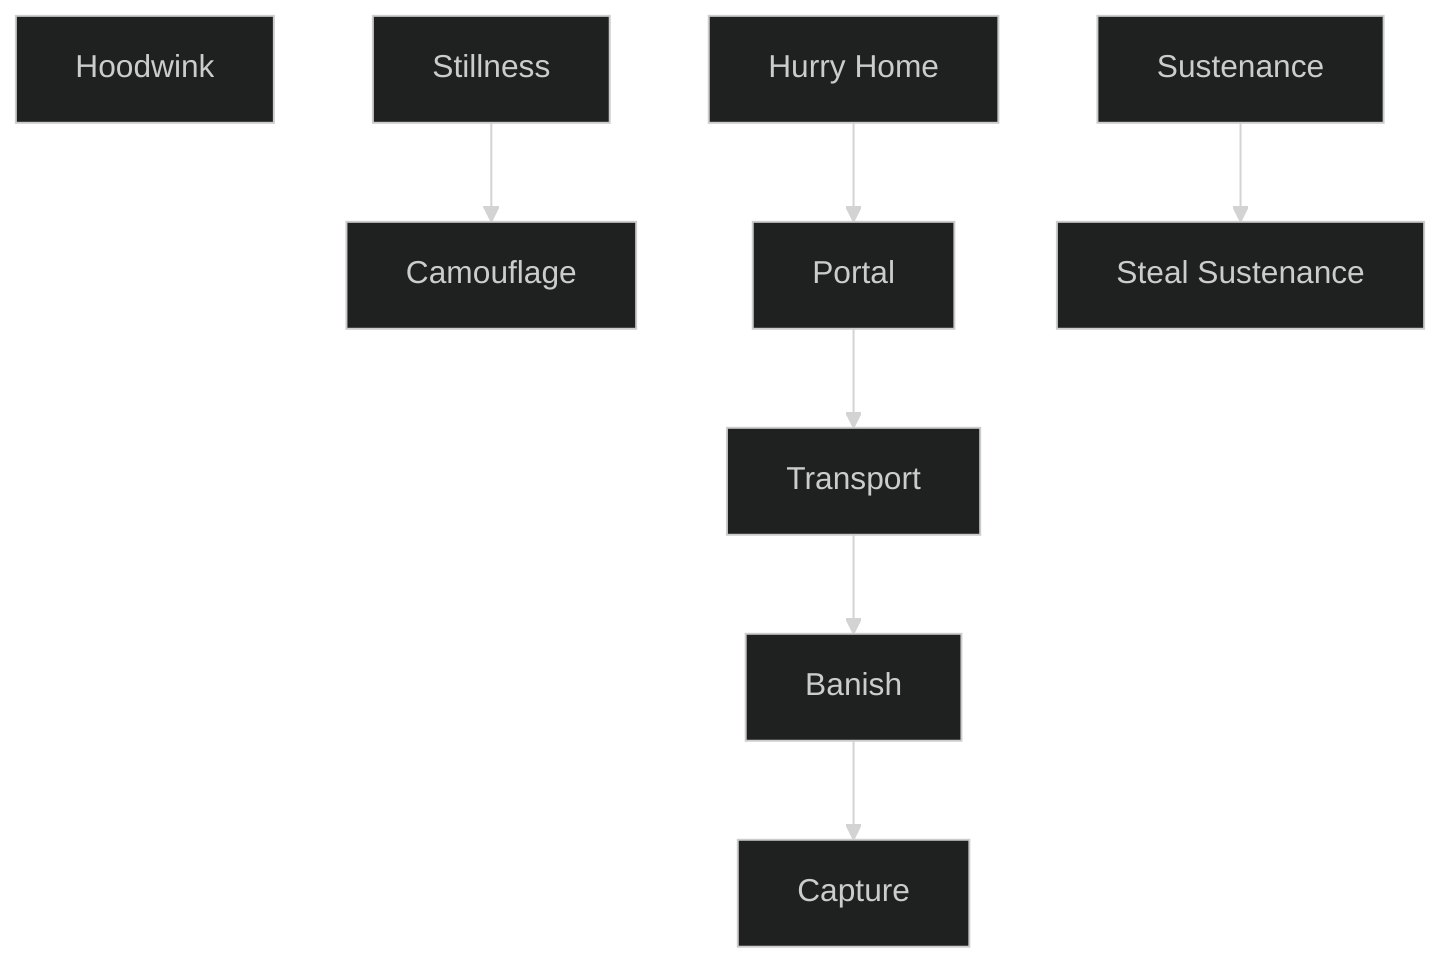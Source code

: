 ---
config:
  theme: dark
---
flowchart TD

    hoodwink[Hoodwink]
    click hoodwink callback "
        Hoodwink<br>
        <br>
        Cost: 8 motes, 1 Willpower<br>
        Duration: Instant<br>
        Type: Reflexive<br>
        Minimum Temperance: 2<br>
        Minimum Essence: 1<br>
        Prerequisite Charms: None<br>
        This Charm allows the spirit to temporarily distract the
        target, causing his attention to focus on something other
        than the spirit. Roll the spirit's Manipulation + Conviction
        with a difficulty equal to the target's Essence. Simple success
        distracts the target for a turn - long enough for the spirit
        to run away or dematerialize. Three or more extra successes
        distract the target from anything it was thinking about the
        spirit, such as suspicions, accusations, anger, etc. Five or
        more extra successes means the target does not remember
        the spirit until something or someone reminds him of what
        he was thinking. This Charm requires extra successes to
        distract a target who is feeling negative emotions toward the
        spirit, and it requires at least three additional success to
        affect someone in combat with it.
        "

    stillness[Stillness]
    click stillness callback "
        Stillness<br>
        <br>
        Cost: 3 motes<br>
        Duration: One scene<br>
        Type: Reflexive<br>
        Minimum Temperance: 1<br>
        Minimum Essence: 1<br>
        Prerequisite Charms: None<br>
        <br>
        This Charm allows the spirit to remain absolutely,
        perfectly still.
        "

    camouflage[Camouflage]
    stillness --> camouflage
    click camouflage callback "
        Camouflage<br>
        <br>
        Cost: 10 motes<br>
        Duration: One scene<br>
        Type: Simple<br>
        Minimum Temperance: 3<br>
        Minimum Essence: 2<br>
        Prerequisite Charms: Stillness<br>
        <br>
        This Charm allows the spirit to camouflage itself within
        whatever environment it happens to be in. A spirit standing
        against a rock takes on the coloration of that rock, and its
        edges might soften a bit, making its outline difficult to make
        out against the background. Roll the spirit's Wits + Temperance.
        Successes on this roll are added to any successes on the
        spirit's Dexterity + Stealth roll if it is attempting to actively
        hide. The result is the number of successes observers' players
        must roll on their Wits + Temperance checks (four net
        successes are required if the spirit is still, three if it moves
        slowly, two if it moves normally, and one if it moves quickly).
        "

    hurry_home[Hurry Home]
    click hurry_home callback "
        Hurry Home<br>
        <br>
        Cost: 10 motes, 1 Willpower<br>
        Duration: Instant<br>
        Type: Reflexive<br>
        Minimum Temperance: 2<br>
        Minimum Essence: 1<br>
        Prerequisite Charms: None<br>
        <br>
        With a successful Wits + Temperance check, a spirit
        may escape whatever situation it is in and return to its own
        home — what exactly constitutes the spirit's home is a
        matter for Storyteller discretion. The more tense and
        hurried the situation, the more successes the spirit requires.
        One success is all that's needed in a relaxed, quiet
        setting. Five successes take the spirit home even in the
        middle of a combat.
        "

    portal[Portal]
    hurry_home --> portal
    click portal callback "
        Portal<br>
        <br>
        Cost: 15 motes, 1 Willpower<br>
        Duration: One turn<br>
        Type: Simple<br>
        Minimum Temperance: 3<br>
        Minimum Essence: 3<br>
        Prerequisite Charms: Hurry Home<br>
        <br>
        A successful Intelligence + Temperance check allows
        the spirit to open up a portal large enough for it to step
        through. The portal lasts for one turn; during that time,
        anyone else may step through it as long as they can fit
        through the opening. With one success, the portal takes
        the travelers to a random (though not immediately harmful)
        location. With two successes, the spirit may loosely
        direct the exit point (&quot;Southern Deserts, please&quot;) or go
        directly to its home. Five or more successes allow the spirit
        to direct the portal wherever it pleases. Extra successes
        beyond the successes required for pinpointing the portal's
        exit point allow the spirit to triple the radius of the portal.
        "

    transport[Transport]
    portal --> transport
    click transport callback "
        Transport<br>
        <br>
        Cost: 20 motes, 1 Willpower<br>
        Duration: Instant<br>
        Type: Simple<br>
        Minimum Temperance: 4<br>
        Minimum Essence: 4<br>
        Prerequisite Charms: Portal<br>
        <br>
        A successful Dexterity + Temperance check allows
        the spirit to transport itself wherever it chooses. For each
        success, it may transport one passenger (willing or unwilling)
        as well, though it costs one additional Willpower
        point if there are passengers involved. All passengers must
        be within the line of sight of the spirit. The spirit must have
        been to the destination before.
        "

    banish[Banish]
    transport --> banish
    click banish callback "
        Banish<br>
        <br>
        Cost: 10 motes, 1 Willpower per target<br>
        Duration: Instant<br>
        Type: Simple<br>
        Minimum Temperance: 4<br>
        Minimum Essence: 4<br>
        Prerequisite Charms: Transport<br>
        With this Charm, a spirit may banish any targets
        within line of site to a random habitable location up one.
        mile distant (Le., a human would not be banished to an
        underwater location or dumped in a lava flow). Roll the
        spirit's Perception + Temperance. Each success allow one
        target to be banished in this manner. The more successes
        the farther away the target is likely to be sent. This Charm
        must be used within the bounds of the spirits home
        territory.
        "

    capture[Capture]
    banish --> capture
    click capture callback "
        Capture<br>
        <br>
        Cost: 15 motes, 1 Will power per target<br>
        Duration: Instant<br>
        Type: Simple<br>
        Minimum Temperance: 5<br>
        Minimum Essence: 6<br>
        Prerequisite Charms: Banish<br>
        <br>
        With this Charm, a spirit may transport any targets
        within line of site to a location of the spirit's choosing, as
        long as it isn't immediately deadly to the target (the target
        could be transported into a cage or into the cave of a
        dangerous beast, but not into a lava flow or the bottom of
        the ocean unless the target could survive those places).
        Roll the spirit's Dexterity + Temperance. Each success
        allows one target to be captured in this manner.
        "

    sustenance[Sustenance]
    click sustenance callback "
        Sustenance<br>
        <br>
        Cost: 3 motes<br>
        Duration: Instant<br>
        Type: Simple<br>
        Minimum Temperance: 1<br>
        Minimum Essence: 1<br>
        Prerequisite Charms: None<br>
        <br>
        The spirit must touch a mortal in order to activate his
        Charm. This does not involve a Brawl or Martial Ats
        check, as this Charm works only on a sleeping moral.
        After the spirit touches the target, roll its Wits+ Temperance.
        For each success, the spirit devours one mote of
        Essence. This Charm always involves some other method
        of sustenance as well. The spirit might feed on the dreams
        and nightmares of the mortal, or on her breath. Whatever
        the spirit feeds on does not harm the mortal, although it
        might have mild (and temporary) effects when the mortal
        wakes up. Even if the spirit does not regain the Essence it
        spent, it still feels satiated from the other part of its meal.
        "

    steal_sustenance[Steal Sustenance]
    sustenance --> steal_sustenance
    click steal_sustenance callback "
        Steal Sustenance<br>
        <br>
        Cost: 6 motes, 1 Willpower<br>
        Duration: Instant<br>
        Type: Simple<br>
        Minimum Essence: 2<br>
        Minimum Essence: 1<br>
        Prerequisite Charms: Sustenance<br>
        <br>
        The spirit must touch a sleeping mortal in order to
        activate this Charm. Roll the spirit's Strength + Temperance.
        At least two successes are required. Not only does this
        Charm steal two motes of Essence per success, but it also
        devours something that leaves the mortal impaired in some
        way — hearing, sight, etc. — although it leaves the body
        apparently unharmed. Only supernatural healing of some
        sort restores the loss; it never heals normally. Even if the
        spirit does not replenish the Essence it spent, it feels satiated.
        "